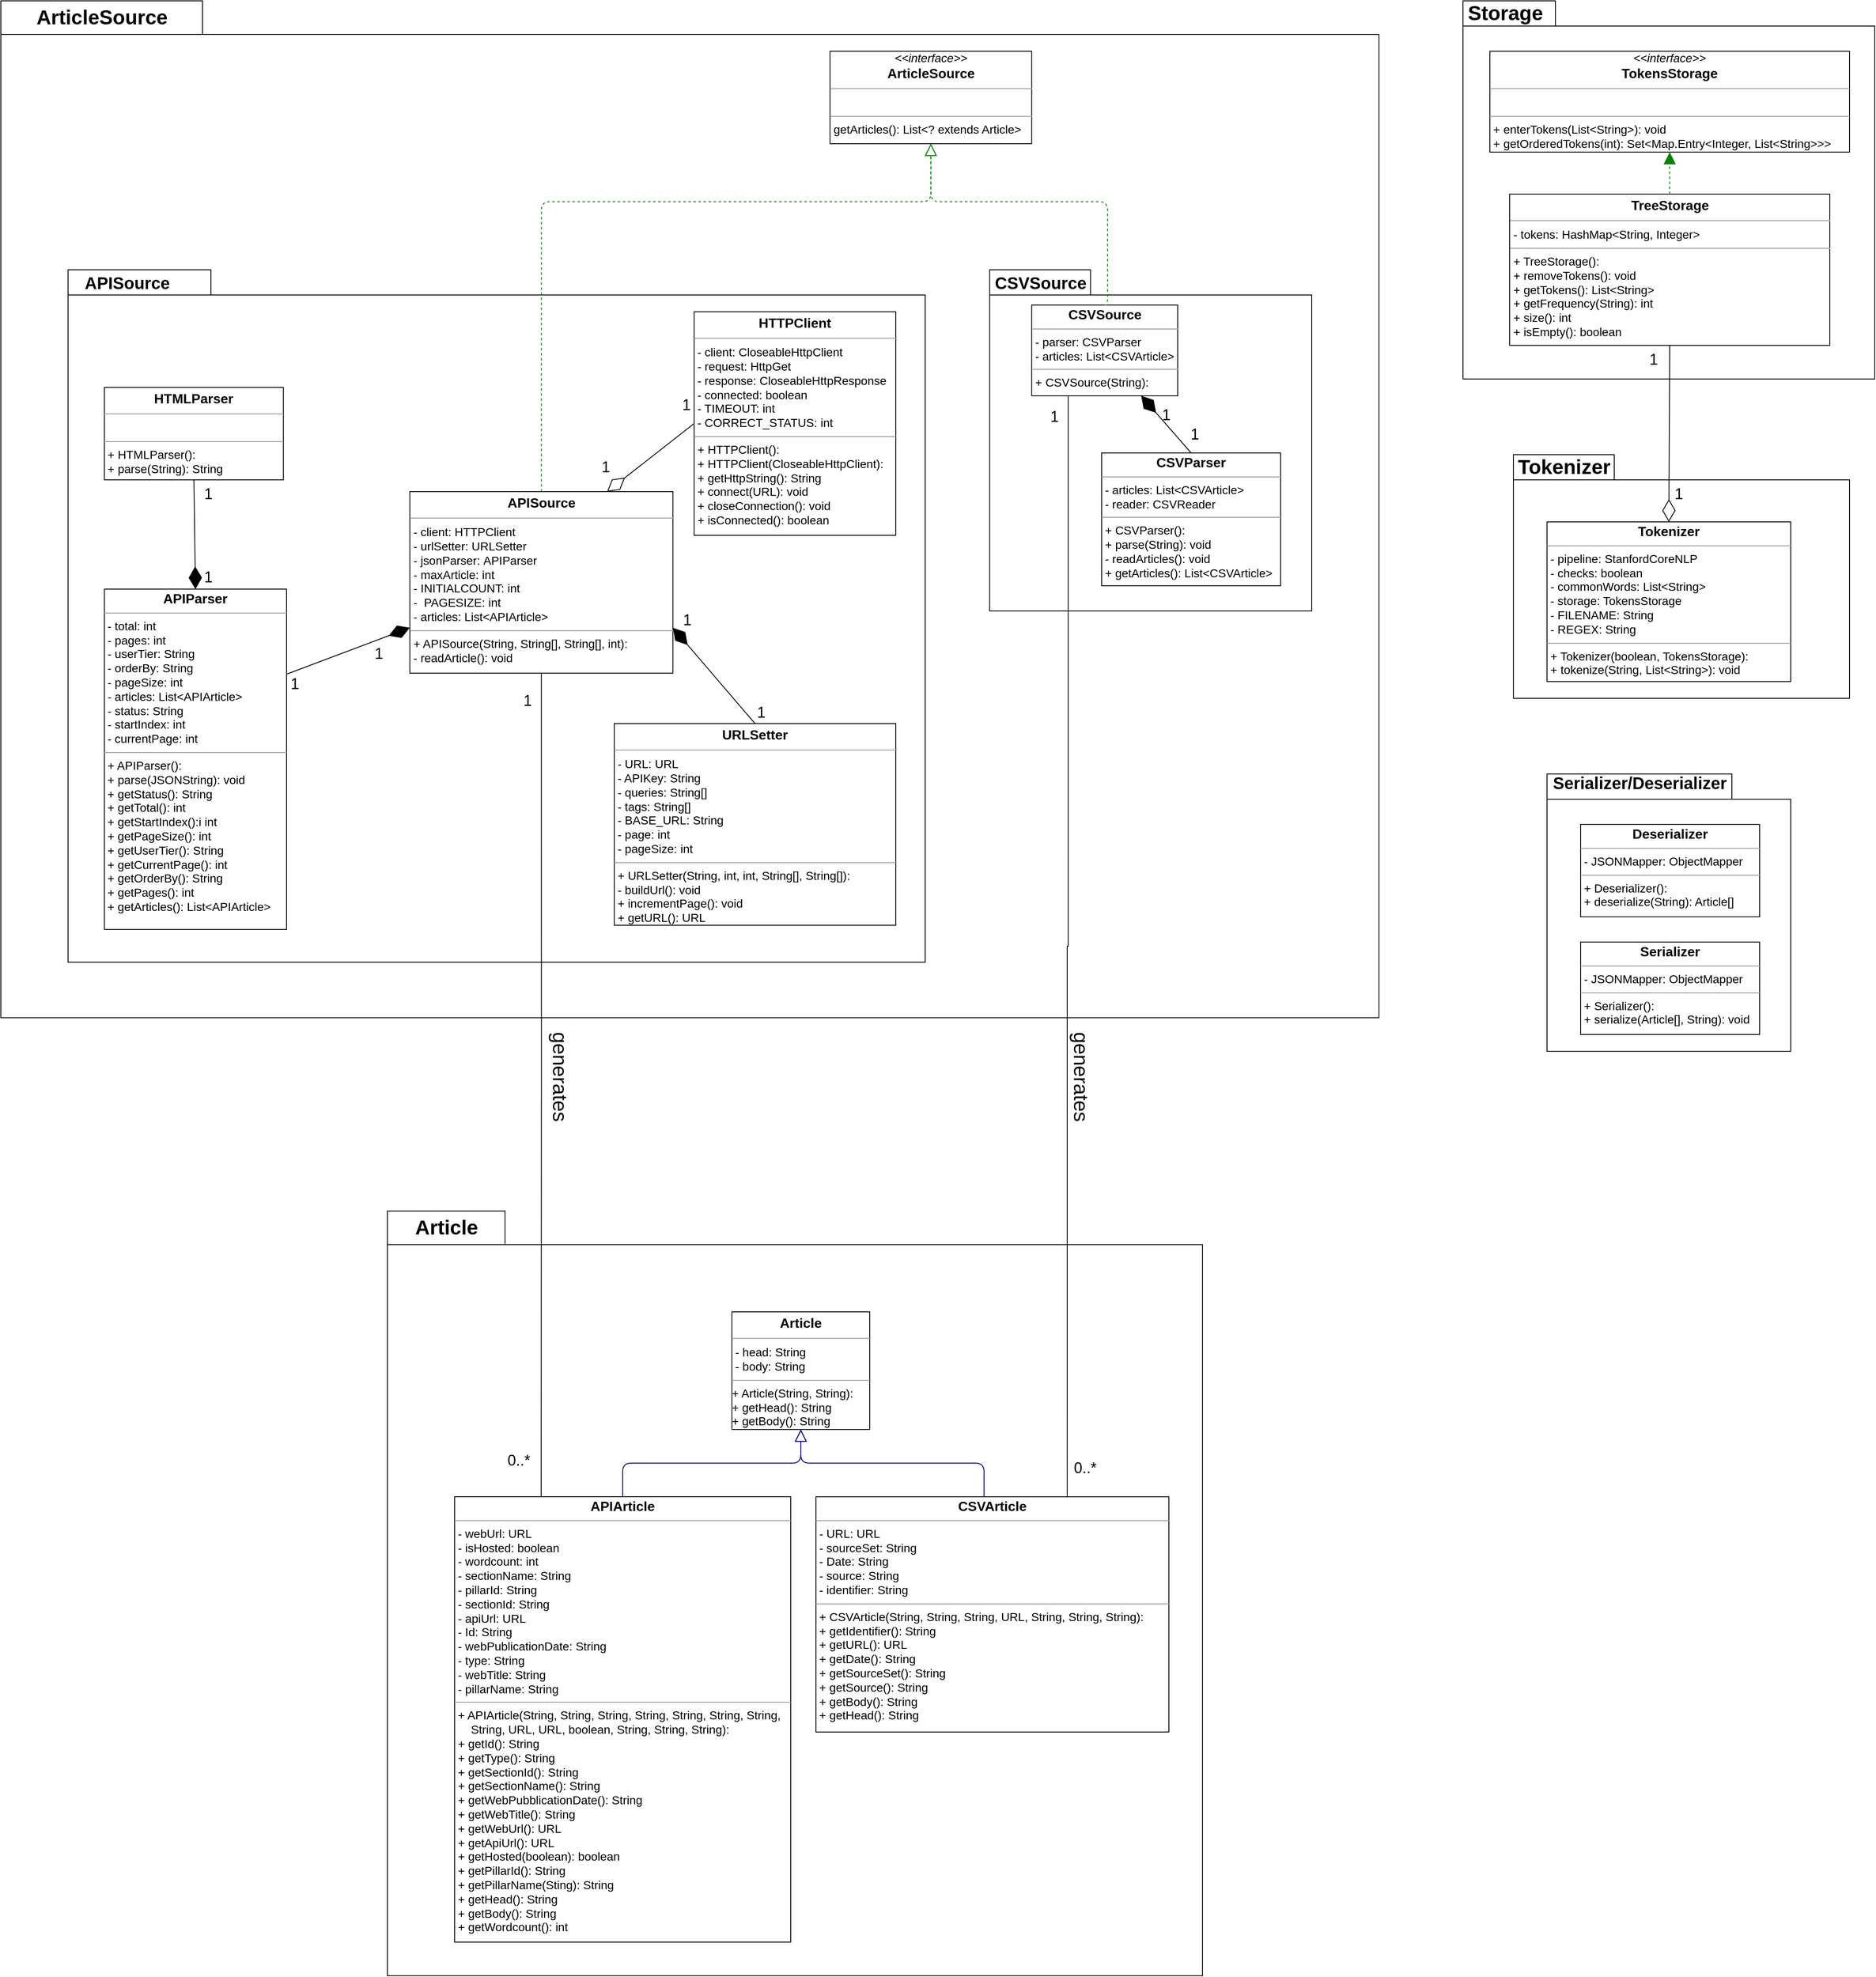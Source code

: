 <mxfile version="21.2.8" type="device">
  <diagram id="auQ4tK3FNU_SihqYigeP" name="Page-1">
    <mxGraphModel dx="3015" dy="1726" grid="1" gridSize="10" guides="1" tooltips="1" connect="1" arrows="1" fold="1" page="0" pageScale="1" pageWidth="827" pageHeight="1169" background="none" math="0" shadow="0">
      <root>
        <mxCell id="0" />
        <mxCell id="1" parent="0" />
        <mxCell id="o7I11ooh4matLgYH27c4-95" value="" style="group" parent="1" vertex="1" connectable="0">
          <mxGeometry x="830" y="840" width="290" height="330" as="geometry" />
        </mxCell>
        <mxCell id="o7I11ooh4matLgYH27c4-1" value="" style="shape=folder;fontStyle=1;spacingTop=10;tabWidth=220;tabHeight=30;tabPosition=left;html=1;whiteSpace=wrap;" parent="o7I11ooh4matLgYH27c4-95" vertex="1">
          <mxGeometry width="290" height="330" as="geometry" />
        </mxCell>
        <mxCell id="o7I11ooh4matLgYH27c4-2" value="&lt;p style=&quot;margin: 4px 0px 0px; text-align: center; line-height: 120%;&quot;&gt;&lt;b&gt;&lt;font style=&quot;font-size: 16px;&quot;&gt;Deserializer&lt;/font&gt;&lt;/b&gt;&lt;/p&gt;&lt;hr style=&quot;line-height: 120%;&quot; size=&quot;1&quot;&gt;&lt;p style=&quot;margin: 0px 0px 0px 4px; line-height: 120%;&quot;&gt;&lt;/p&gt;&lt;p style=&quot;margin: 0px 0px 0px 4px; line-height: 120%;&quot;&gt;- JSONMapper: ObjectMapper&lt;/p&gt;&lt;hr style=&quot;line-height: 120%;&quot; size=&quot;1&quot;&gt;&lt;p style=&quot;margin: 0px 0px 0px 4px; line-height: 120%;&quot;&gt;+ Deserializer():&lt;br style=&quot;border-color: var(--border-color);&quot;&gt;&lt;/p&gt;&lt;p style=&quot;margin: 0px 0px 0px 4px; line-height: 120%;&quot;&gt;+&amp;nbsp;deserialize(String): Article[]&lt;/p&gt;" style="verticalAlign=top;align=left;overflow=fill;fontSize=14;fontFamily=Helvetica;html=1;rounded=0;shadow=0;comic=0;labelBackgroundColor=none;strokeWidth=1;" parent="o7I11ooh4matLgYH27c4-95" vertex="1">
          <mxGeometry x="40" y="60" width="213" height="110" as="geometry" />
        </mxCell>
        <mxCell id="o7I11ooh4matLgYH27c4-3" value="&lt;p style=&quot;margin: 4px 0px 0px; text-align: center; line-height: 120%;&quot;&gt;&lt;b&gt;&lt;font style=&quot;font-size: 16px;&quot;&gt;Serializer&lt;/font&gt;&lt;/b&gt;&lt;/p&gt;&lt;hr style=&quot;line-height: 120%;&quot; size=&quot;1&quot;&gt;&lt;p style=&quot;margin: 0px 0px 0px 4px; line-height: 120%;&quot;&gt;&lt;/p&gt;&lt;p style=&quot;margin: 0px 0px 0px 4px; line-height: 120%;&quot;&gt;- JSONMapper: ObjectMapper&lt;/p&gt;&lt;hr style=&quot;line-height: 120%;&quot; size=&quot;1&quot;&gt;&lt;p style=&quot;margin: 0px 0px 0px 4px; line-height: 120%;&quot;&gt;+ Serializer():&lt;br style=&quot;border-color: var(--border-color);&quot;&gt;&lt;/p&gt;&lt;p style=&quot;margin: 0px 0px 0px 4px; line-height: 120%;&quot;&gt;+ serialize(Article[], String): void&lt;/p&gt;" style="verticalAlign=top;align=left;overflow=fill;fontSize=14;fontFamily=Helvetica;html=1;rounded=0;shadow=0;comic=0;labelBackgroundColor=none;strokeWidth=1;" parent="o7I11ooh4matLgYH27c4-95" vertex="1">
          <mxGeometry x="40" y="200" width="213" height="110" as="geometry" />
        </mxCell>
        <mxCell id="o7I11ooh4matLgYH27c4-4" value="&lt;font style=&quot;font-size: 20px;&quot;&gt;Serializer/Deserializer&lt;/font&gt;" style="text;strokeColor=none;fillColor=none;html=1;fontSize=24;fontStyle=1;verticalAlign=middle;align=center;" parent="o7I11ooh4matLgYH27c4-95" vertex="1">
          <mxGeometry x="30" width="160" height="20" as="geometry" />
        </mxCell>
        <mxCell id="o7I11ooh4matLgYH27c4-130" value="&lt;span style=&quot;font-weight: normal;&quot;&gt;generates&lt;/span&gt;" style="text;strokeColor=none;fillColor=none;html=1;fontSize=24;fontStyle=1;verticalAlign=middle;align=center;rotation=90;" parent="1" vertex="1">
          <mxGeometry x="-380" y="1180" width="70" height="40" as="geometry" />
        </mxCell>
        <mxCell id="o7I11ooh4matLgYH27c4-135" value="&lt;span style=&quot;font-weight: normal;&quot;&gt;generates&lt;/span&gt;" style="text;strokeColor=none;fillColor=none;html=1;fontSize=24;fontStyle=1;verticalAlign=middle;align=center;rotation=90;" parent="1" vertex="1">
          <mxGeometry x="240" y="1180" width="70" height="40" as="geometry" />
        </mxCell>
        <mxCell id="o7I11ooh4matLgYH27c4-13" value="" style="shape=folder;fontStyle=1;spacingTop=10;tabWidth=120;tabHeight=30;tabPosition=left;html=1;whiteSpace=wrap;container=0;" parent="1" vertex="1">
          <mxGeometry x="790" y="460" width="400" height="290" as="geometry" />
        </mxCell>
        <mxCell id="o7I11ooh4matLgYH27c4-98" value="&lt;p style=&quot;margin: 4px 0px 0px; text-align: center; line-height: 120%;&quot;&gt;&lt;b&gt;&lt;font style=&quot;font-size: 16px;&quot;&gt;Tokenizer&lt;/font&gt;&lt;/b&gt;&lt;/p&gt;&lt;hr style=&quot;line-height: 120%;&quot; size=&quot;1&quot;&gt;&lt;p style=&quot;margin: 0px 0px 0px 4px; line-height: 120%;&quot;&gt;&lt;/p&gt;&lt;p style=&quot;margin: 0px 0px 0px 4px; line-height: 120%;&quot;&gt;&lt;span style=&quot;background-color: initial;&quot;&gt;- pipeline: StanfordCoreNLP&lt;/span&gt;&lt;br&gt;&lt;/p&gt;&lt;p style=&quot;margin: 0px 0px 0px 4px; line-height: 120%;&quot;&gt;- checks: boolean&lt;/p&gt;&lt;p style=&quot;margin: 0px 0px 0px 4px; line-height: 120%;&quot;&gt;- commonWords: List&amp;lt;String&amp;gt;&lt;/p&gt;&lt;p style=&quot;margin: 0px 0px 0px 4px; line-height: 120%;&quot;&gt;- storage: TokensStorage&lt;/p&gt;&lt;p style=&quot;margin: 0px 0px 0px 4px; line-height: 120%;&quot;&gt;- FILENAME: String&lt;/p&gt;&lt;p style=&quot;margin: 0px 0px 0px 4px; line-height: 120%;&quot;&gt;- REGEX: String&lt;/p&gt;&lt;hr style=&quot;line-height: 120%;&quot; size=&quot;1&quot;&gt;&lt;p style=&quot;margin: 0px 0px 0px 4px; line-height: 120%;&quot;&gt;+ Tokenizer(boolean, TokensStorage):&lt;/p&gt;&lt;p style=&quot;margin: 0px 0px 0px 4px; line-height: 120%;&quot;&gt;+ tokenize(String, List&amp;lt;String&amp;gt;): void&lt;/p&gt;" style="verticalAlign=top;align=left;overflow=fill;fontSize=14;fontFamily=Helvetica;html=1;rounded=0;shadow=0;comic=0;labelBackgroundColor=none;strokeWidth=1;container=0;" parent="1" vertex="1">
          <mxGeometry x="830" y="540" width="290" height="190" as="geometry" />
        </mxCell>
        <mxCell id="o7I11ooh4matLgYH27c4-100" value="&lt;font style=&quot;font-size: 24px;&quot;&gt;Tokenizer&lt;/font&gt;" style="text;strokeColor=none;fillColor=none;html=1;fontSize=24;fontStyle=1;verticalAlign=middle;align=center;container=0;" parent="1" vertex="1">
          <mxGeometry x="800" y="450" width="100" height="50" as="geometry" />
        </mxCell>
        <mxCell id="o7I11ooh4matLgYH27c4-101" value="" style="shape=folder;fontStyle=1;spacingTop=10;tabWidth=110;tabHeight=30;tabPosition=left;html=1;whiteSpace=wrap;container=0;" parent="1" vertex="1">
          <mxGeometry x="730" y="-80" width="490" height="450" as="geometry" />
        </mxCell>
        <mxCell id="o7I11ooh4matLgYH27c4-102" value="&lt;p style=&quot;margin: 4px 0px 0px; text-align: center; line-height: 120%; font-size: 16px;&quot;&gt;&lt;b style=&quot;&quot;&gt;&lt;font style=&quot;font-size: 16px;&quot;&gt;TreeStorage&lt;/font&gt;&lt;/b&gt;&lt;/p&gt;&lt;hr style=&quot;line-height: 120%; font-size: 16px;&quot; size=&quot;1&quot;&gt;&lt;p style=&quot;margin: 0px 0px 0px 4px; line-height: 120%;&quot;&gt;- tokens:&amp;nbsp;HashMap&amp;lt;String, Integer&amp;gt;&lt;/p&gt;&lt;hr style=&quot;line-height: 120%;&quot; size=&quot;1&quot;&gt;&lt;p style=&quot;margin: 0px 0px 0px 4px; line-height: 120%;&quot;&gt;+ TreeStorage():&lt;/p&gt;&lt;p style=&quot;margin: 0px 0px 0px 4px; line-height: 120%;&quot;&gt;+ removeTokens(): void&lt;br&gt;+ getTokens(): List&amp;lt;String&amp;gt;&lt;br&gt;+ getFrequency(String): int&lt;br&gt;&lt;/p&gt;&lt;p style=&quot;margin: 0px 0px 0px 4px; line-height: 120%;&quot;&gt;+ size(): int&lt;/p&gt;&lt;p style=&quot;margin: 0px 0px 0px 4px; line-height: 120%;&quot;&gt;+ isEmpty(): boolean&lt;/p&gt;" style="verticalAlign=top;align=left;overflow=fill;fontSize=14;fontFamily=Helvetica;html=1;rounded=0;shadow=0;comic=0;labelBackgroundColor=none;strokeWidth=1;container=0;" parent="1" vertex="1">
          <mxGeometry x="785.5" y="150" width="381" height="180" as="geometry" />
        </mxCell>
        <mxCell id="o7I11ooh4matLgYH27c4-103" value="" style="html=1;rounded=1;edgeStyle=orthogonalEdgeStyle;dashed=1;startArrow=none;endArrow=block;endSize=12;strokeColor=#008200;exitX=0.500;exitY=0.000;exitDx=0;exitDy=0;entryX=0.5;entryY=1;entryDx=0;entryDy=0;" parent="1" source="o7I11ooh4matLgYH27c4-102" target="o7I11ooh4matLgYH27c4-104" edge="1">
          <mxGeometry width="50" height="50" relative="1" as="geometry">
            <Array as="points" />
            <mxPoint x="1001" y="130" as="targetPoint" />
          </mxGeometry>
        </mxCell>
        <mxCell id="o7I11ooh4matLgYH27c4-104" value="&lt;div style=&quot;text-align: center; line-height: 120%;&quot;&gt;&lt;i style=&quot;background-color: initial; border-color: var(--border-color);&quot;&gt;&amp;lt;&amp;lt;interface&amp;gt;&amp;gt;&lt;/i&gt;&lt;br&gt;&lt;/div&gt;&lt;b style=&quot;border-color: var(--border-color); font-size: 16px;&quot;&gt;&lt;div style=&quot;text-align: center; line-height: 120%;&quot;&gt;&lt;b style=&quot;background-color: initial; border-color: var(--border-color);&quot;&gt;&lt;b style=&quot;border-color: var(--border-color);&quot;&gt;&lt;font style=&quot;font-size: 16px;&quot;&gt;TokensStorage&lt;/font&gt;&lt;/b&gt;&lt;/b&gt;&lt;/div&gt;&lt;/b&gt;&lt;hr style=&quot;line-height: 120%; font-size: 16px;&quot; size=&quot;1&quot;&gt;&lt;p style=&quot;margin: 0px 0px 0px 4px; line-height: 120%;&quot;&gt;&lt;/p&gt;&lt;p style=&quot;margin: 0px 0px 0px 4px; line-height: 120%;&quot;&gt;&amp;nbsp;&lt;/p&gt;&lt;hr style=&quot;line-height: 120%;&quot; size=&quot;1&quot;&gt;&lt;p style=&quot;margin: 0px 0px 0px 4px; line-height: 120%;&quot;&gt;+ enterTokens(List&amp;lt;String&amp;gt;): void&lt;br style=&quot;border-color: var(--border-color);&quot;&gt;+ getOrderedTokens(int): Set&amp;lt;Map.Entry&amp;lt;Integer, List&amp;lt;String&amp;gt;&amp;gt;&amp;gt;&lt;br&gt;&lt;/p&gt;" style="verticalAlign=top;align=left;overflow=fill;fontSize=14;fontFamily=Helvetica;html=1;rounded=0;shadow=0;comic=0;labelBackgroundColor=none;strokeWidth=1;container=0;" parent="1" vertex="1">
          <mxGeometry x="762" y="-20" width="428" height="120" as="geometry" />
        </mxCell>
        <mxCell id="o7I11ooh4matLgYH27c4-105" value="&lt;font style=&quot;font-size: 24px;&quot;&gt;Storage&lt;/font&gt;" style="text;strokeColor=none;fillColor=none;html=1;fontSize=24;fontStyle=1;verticalAlign=middle;align=center;container=0;" parent="1" vertex="1">
          <mxGeometry x="730" y="-80" width="100" height="30" as="geometry" />
        </mxCell>
        <mxCell id="jg3caL4LqUSSH-scn2YQ-4" value="" style="endArrow=diamondThin;endFill=0;endSize=24;html=1;rounded=0;exitX=0.5;exitY=1;exitDx=0;exitDy=0;entryX=0.5;entryY=0;entryDx=0;entryDy=0;" parent="1" source="o7I11ooh4matLgYH27c4-102" target="o7I11ooh4matLgYH27c4-98" edge="1">
          <mxGeometry width="160" relative="1" as="geometry">
            <mxPoint x="710" y="540" as="sourcePoint" />
            <mxPoint x="955" y="530" as="targetPoint" />
          </mxGeometry>
        </mxCell>
        <mxCell id="-yUXrJWbzMwKg_9LQQd3-13" value="&lt;span style=&quot;color: rgb(0, 0, 0); font-family: Helvetica; font-size: 18px; font-style: normal; font-variant-ligatures: normal; font-variant-caps: normal; font-weight: 400; letter-spacing: normal; orphans: 2; text-align: left; text-indent: 0px; text-transform: none; widows: 2; word-spacing: 0px; -webkit-text-stroke-width: 0px; background-color: rgb(255, 255, 255); text-decoration-thickness: initial; text-decoration-style: initial; text-decoration-color: initial; float: none; display: inline !important;&quot;&gt;1&lt;/span&gt;" style="text;whiteSpace=wrap;html=1;" parent="1" vertex="1">
          <mxGeometry x="980" y="490" width="20" height="30" as="geometry" />
        </mxCell>
        <mxCell id="-yUXrJWbzMwKg_9LQQd3-14" value="&lt;span style=&quot;color: rgb(0, 0, 0); font-family: Helvetica; font-size: 18px; font-style: normal; font-variant-ligatures: normal; font-variant-caps: normal; font-weight: 400; letter-spacing: normal; orphans: 2; text-align: left; text-indent: 0px; text-transform: none; widows: 2; word-spacing: 0px; -webkit-text-stroke-width: 0px; background-color: rgb(255, 255, 255); text-decoration-thickness: initial; text-decoration-style: initial; text-decoration-color: initial; float: none; display: inline !important;&quot;&gt;1&lt;/span&gt;" style="text;whiteSpace=wrap;html=1;" parent="1" vertex="1">
          <mxGeometry x="950" y="330" width="20" height="30" as="geometry" />
        </mxCell>
        <mxCell id="mAL0lLLCEUub4huDnKcQ-2" value="" style="group" parent="1" vertex="1" connectable="0">
          <mxGeometry x="-550" y="1360" width="970" height="910" as="geometry" />
        </mxCell>
        <mxCell id="o7I11ooh4matLgYH27c4-107" value="" style="shape=folder;fontStyle=1;spacingTop=10;tabWidth=140;tabHeight=40;tabPosition=left;html=1;whiteSpace=wrap;" parent="mAL0lLLCEUub4huDnKcQ-2" vertex="1">
          <mxGeometry width="970" height="910" as="geometry" />
        </mxCell>
        <mxCell id="o7I11ooh4matLgYH27c4-108" value="&lt;p style=&quot;margin: 4px 0px 0px; text-align: center; line-height: 120%;&quot;&gt;&lt;b&gt;&lt;font style=&quot;font-size: 16px;&quot;&gt;APIArticle&lt;/font&gt;&lt;/b&gt;&lt;/p&gt;&lt;hr style=&quot;line-height: 120%;&quot; size=&quot;1&quot;&gt;&lt;p style=&quot;margin: 0px 0px 0px 4px; line-height: 120%;&quot;&gt;- webUrl: URL&lt;br&gt;- isHosted: boolean&lt;br&gt;- wordcount: int&lt;br&gt;- sectionName: String&lt;br&gt;- pillarId: String&lt;br&gt;- sectionId: String&lt;br&gt;- apiUrl: URL&lt;br&gt;- Id: String&lt;br&gt;- webPublicationDate: String&lt;br&gt;- type: String&lt;br&gt;- webTitle: String&lt;br&gt;- pillarName: String&lt;/p&gt;&lt;hr style=&quot;line-height: 120%;&quot; size=&quot;1&quot;&gt;&lt;p style=&quot;border-color: var(--border-color); margin: 0px 0px 0px 4px; line-height: 120%;&quot;&gt;+ APIArticle(String, String, String, String, String, String,&amp;nbsp;String,&lt;/p&gt;&lt;p style=&quot;border-color: var(--border-color); margin: 0px 0px 0px 4px; line-height: 120%;&quot;&gt;&lt;span style=&quot;border-color: var(--border-color); background-color: initial;&quot;&gt;&lt;span style=&quot;border-color: var(--border-color);&quot;&gt; &lt;/span&gt;&lt;span style=&quot;border-color: var(--border-color);&quot;&gt; &lt;/span&gt;&amp;nbsp; &amp;nbsp; String, URL, URL, boolean, String, String, String):&lt;/span&gt;&lt;/p&gt;&lt;p style=&quot;border-color: var(--border-color); margin: 0px 0px 0px 4px; line-height: 120%;&quot;&gt;&lt;span style=&quot;background-color: initial;&quot;&gt;+ getId(): String&lt;/span&gt;&lt;br&gt;&lt;/p&gt;&lt;p style=&quot;border-color: var(--border-color); margin: 0px 0px 0px 4px; line-height: 120%;&quot;&gt;&lt;span style=&quot;border-color: var(--border-color); background-color: initial;&quot;&gt;+ getType(): String&lt;/span&gt;&lt;/p&gt;&lt;p style=&quot;border-color: var(--border-color); margin: 0px 0px 0px 4px; line-height: 120%;&quot;&gt;&lt;span style=&quot;border-color: var(--border-color); background-color: initial;&quot;&gt;+ getSectionId(): String&lt;/span&gt;&lt;/p&gt;&lt;p style=&quot;border-color: var(--border-color); margin: 0px 0px 0px 4px; line-height: 120%;&quot;&gt;&lt;span style=&quot;border-color: var(--border-color); background-color: initial;&quot;&gt;+ getSectionName(): String&lt;/span&gt;&lt;/p&gt;&lt;p style=&quot;border-color: var(--border-color); margin: 0px 0px 0px 4px; line-height: 120%;&quot;&gt;&lt;span style=&quot;border-color: var(--border-color); background-color: initial;&quot;&gt;+ getWebPubblicationDate(): String&lt;/span&gt;&lt;/p&gt;&lt;p style=&quot;border-color: var(--border-color); margin: 0px 0px 0px 4px; line-height: 120%;&quot;&gt;&lt;span style=&quot;border-color: var(--border-color); background-color: initial;&quot;&gt;+ getWebTitle(): String&lt;/span&gt;&lt;/p&gt;&lt;p style=&quot;border-color: var(--border-color); margin: 0px 0px 0px 4px; line-height: 120%;&quot;&gt;&lt;span style=&quot;border-color: var(--border-color); background-color: initial;&quot;&gt;+ getWebUrl(): URL&lt;/span&gt;&lt;/p&gt;&lt;p style=&quot;border-color: var(--border-color); margin: 0px 0px 0px 4px; line-height: 120%;&quot;&gt;&lt;span style=&quot;border-color: var(--border-color); background-color: initial;&quot;&gt;+ getApiUrl(): URL&lt;/span&gt;&lt;/p&gt;&lt;p style=&quot;border-color: var(--border-color); margin: 0px 0px 0px 4px; line-height: 120%;&quot;&gt;&lt;span style=&quot;border-color: var(--border-color); background-color: initial;&quot;&gt;+ getHosted(boolean): boolean&lt;/span&gt;&lt;/p&gt;&lt;p style=&quot;border-color: var(--border-color); margin: 0px 0px 0px 4px; line-height: 120%;&quot;&gt;&lt;span style=&quot;border-color: var(--border-color); background-color: initial;&quot;&gt;+ getPillarId(): String&lt;/span&gt;&lt;/p&gt;&lt;p style=&quot;border-color: var(--border-color); margin: 0px 0px 0px 4px; line-height: 120%;&quot;&gt;&lt;span style=&quot;border-color: var(--border-color); background-color: initial;&quot;&gt;+ getPillarName(Sting): String&lt;/span&gt;&lt;/p&gt;&lt;p style=&quot;border-color: var(--border-color); margin: 0px 0px 0px 4px; line-height: 120%;&quot;&gt;&lt;span style=&quot;border-color: var(--border-color); background-color: initial;&quot;&gt;+ getHead(): String&lt;/span&gt;&lt;/p&gt;&lt;p style=&quot;border-color: var(--border-color); margin: 0px 0px 0px 4px; line-height: 120%;&quot;&gt;&lt;span style=&quot;border-color: var(--border-color); background-color: initial;&quot;&gt;+ getBody(): String&lt;/span&gt;&lt;/p&gt;&lt;p style=&quot;border-color: var(--border-color); margin: 0px 0px 0px 4px; line-height: 120%;&quot;&gt;&lt;span style=&quot;border-color: var(--border-color); background-color: initial;&quot;&gt;&lt;/span&gt;&lt;/p&gt;&lt;p style=&quot;border-color: var(--border-color); margin: 0px 0px 0px 4px; line-height: 120%;&quot;&gt;&lt;span style=&quot;border-color: var(--border-color); background-color: initial;&quot;&gt;+ getWordcount(): int&lt;/span&gt;&lt;/p&gt;&lt;p style=&quot;border-color: var(--border-color); margin: 0px 0px 0px 4px; line-height: 120%;&quot;&gt;&lt;span style=&quot;border-color: var(--border-color); background-color: initial;&quot;&gt;&lt;br&gt;&lt;/span&gt;&lt;/p&gt;" style="verticalAlign=top;align=left;overflow=fill;fontSize=14;fontFamily=Helvetica;html=1;rounded=0;shadow=0;comic=0;labelBackgroundColor=none;strokeWidth=1;" parent="mAL0lLLCEUub4huDnKcQ-2" vertex="1">
          <mxGeometry x="80" y="340" width="400" height="530" as="geometry" />
        </mxCell>
        <mxCell id="o7I11ooh4matLgYH27c4-109" value="&lt;p style=&quot;margin: 4px 0px 0px; text-align: center; line-height: 120%; font-size: 16px;&quot;&gt;&lt;b style=&quot;&quot;&gt;&lt;font style=&quot;font-size: 16px;&quot;&gt;Article&lt;/font&gt;&lt;/b&gt;&lt;/p&gt;&lt;hr style=&quot;line-height: 120%; font-size: 16px;&quot; size=&quot;1&quot;&gt;&lt;p style=&quot;margin: 0px 0px 0px 4px; line-height: 120%;&quot;&gt;- head: String&lt;br&gt;- body: String&lt;/p&gt;&lt;hr style=&quot;line-height: 120%;&quot; size=&quot;1&quot;&gt;&lt;p style=&quot;margin: 0px 0px 0px 4px; line-height: 120%;&quot;&gt;&lt;/p&gt;+ Article(String, String):&lt;br&gt;+ getHead(): String&lt;br&gt;+ getBody(): String" style="verticalAlign=top;align=left;overflow=fill;fontSize=14;fontFamily=Helvetica;html=1;rounded=0;shadow=0;comic=0;labelBackgroundColor=none;strokeWidth=1;" parent="mAL0lLLCEUub4huDnKcQ-2" vertex="1">
          <mxGeometry x="410" y="120" width="164" height="140" as="geometry" />
        </mxCell>
        <mxCell id="o7I11ooh4matLgYH27c4-110" value="&lt;p style=&quot;margin: 4px 0px 0px; text-align: center; line-height: 120%;&quot;&gt;&lt;b&gt;&lt;font style=&quot;font-size: 16px;&quot;&gt;CSVArticle&lt;/font&gt;&lt;/b&gt;&lt;/p&gt;&lt;hr style=&quot;line-height: 120%;&quot; size=&quot;1&quot;&gt;&lt;p style=&quot;margin: 0px 0px 0px 4px; line-height: 120%;&quot;&gt;&lt;/p&gt;&lt;p style=&quot;margin: 0px 0px 0px 4px; line-height: 120%;&quot;&gt;- URL: URL&lt;br&gt;- sourceSet: String&lt;br&gt;- Date: String&lt;br&gt;- source: String&lt;br&gt;- identifier: String&lt;/p&gt;&lt;hr style=&quot;line-height: 120%;&quot; size=&quot;1&quot;&gt;&lt;p style=&quot;margin: 0px 0px 0px 4px; line-height: 120%;&quot;&gt;&lt;/p&gt;&amp;nbsp;+ CSVArticle(String, String, String, URL, String, String, String):&lt;br&gt;&amp;nbsp;+ getIdentifier(): String&lt;br style=&quot;border-color: var(--border-color);&quot;&gt;&amp;nbsp;+ getURL(): URL&lt;br style=&quot;border-color: var(--border-color);&quot;&gt;&amp;nbsp;+ getDate(): String&lt;br style=&quot;border-color: var(--border-color);&quot;&gt;&amp;nbsp;+ getSourceSet(): String&lt;br style=&quot;border-color: var(--border-color);&quot;&gt;&amp;nbsp;+ getSource(): String&lt;br style=&quot;border-color: var(--border-color);&quot;&gt;&amp;nbsp;+ getBody(): String&lt;br style=&quot;border-color: var(--border-color);&quot;&gt;&amp;nbsp;+ getHead(): String" style="verticalAlign=top;align=left;overflow=fill;fontSize=14;fontFamily=Helvetica;html=1;rounded=0;shadow=0;comic=0;labelBackgroundColor=none;strokeWidth=1;" parent="mAL0lLLCEUub4huDnKcQ-2" vertex="1">
          <mxGeometry x="510" y="340.07" width="420" height="279.93" as="geometry" />
        </mxCell>
        <mxCell id="o7I11ooh4matLgYH27c4-111" value="" style="html=1;rounded=1;edgeStyle=orthogonalEdgeStyle;dashed=0;startArrow=none;endArrow=block;endSize=12;strokeColor=#000082;entryX=0.5;entryY=1;entryDx=0;entryDy=0;endFill=0;" parent="mAL0lLLCEUub4huDnKcQ-2" target="o7I11ooh4matLgYH27c4-109" edge="1">
          <mxGeometry width="50" height="50" relative="1" as="geometry">
            <Array as="points">
              <mxPoint x="280" y="300" />
              <mxPoint x="492" y="300" />
            </Array>
            <mxPoint x="520" y="310" as="targetPoint" />
            <mxPoint x="280" y="340" as="sourcePoint" />
          </mxGeometry>
        </mxCell>
        <mxCell id="o7I11ooh4matLgYH27c4-112" value="" style="html=1;rounded=1;edgeStyle=orthogonalEdgeStyle;dashed=0;startArrow=none;endArrow=block;endSize=12;strokeColor=#000082;endFill=0;" parent="mAL0lLLCEUub4huDnKcQ-2" source="o7I11ooh4matLgYH27c4-110" edge="1">
          <mxGeometry width="50" height="50" relative="1" as="geometry">
            <Array as="points">
              <mxPoint x="710" y="300" />
              <mxPoint x="492" y="300" />
            </Array>
            <mxPoint x="492" y="260" as="targetPoint" />
          </mxGeometry>
        </mxCell>
        <mxCell id="o7I11ooh4matLgYH27c4-113" value="" style="resizable=0;html=1;whiteSpace=wrap;align=right;verticalAlign=bottom;" parent="mAL0lLLCEUub4huDnKcQ-2" connectable="0" vertex="1">
          <mxGeometry x="279.955" y="340.072" as="geometry" />
        </mxCell>
        <mxCell id="o7I11ooh4matLgYH27c4-115" value="Article" style="text;strokeColor=none;fillColor=none;html=1;fontSize=24;fontStyle=1;verticalAlign=middle;align=center;" parent="mAL0lLLCEUub4huDnKcQ-2" vertex="1">
          <mxGeometry x="20" width="100" height="40" as="geometry" />
        </mxCell>
        <mxCell id="o7I11ooh4matLgYH27c4-72" value="" style="shape=folder;fontStyle=1;spacingTop=10;tabWidth=240;tabHeight=40;tabPosition=left;html=1;whiteSpace=wrap;movable=1;resizable=1;rotatable=1;deletable=1;editable=1;locked=0;connectable=1;" parent="1" vertex="1">
          <mxGeometry x="-1010" y="-80" width="1640" height="1210" as="geometry" />
        </mxCell>
        <mxCell id="o7I11ooh4matLgYH27c4-73" value="" style="shape=folder;fontStyle=1;spacingTop=10;tabWidth=170;tabHeight=30;tabPosition=left;html=1;whiteSpace=wrap;movable=1;resizable=1;rotatable=1;deletable=1;editable=1;locked=0;connectable=1;container=0;" parent="1" vertex="1">
          <mxGeometry x="-930" y="240" width="1020" height="824" as="geometry">
            <mxRectangle x="86.75" y="324" width="50" height="40" as="alternateBounds" />
          </mxGeometry>
        </mxCell>
        <mxCell id="o7I11ooh4matLgYH27c4-75" value="&lt;p style=&quot;margin: 4px 0px 0px; text-align: center; line-height: 120%; font-size: 16px;&quot;&gt;&lt;b style=&quot;&quot;&gt;&lt;font style=&quot;font-size: 16px;&quot;&gt;APISource&lt;/font&gt;&lt;/b&gt;&lt;/p&gt;&lt;hr style=&quot;line-height: 120%; font-size: 16px;&quot; size=&quot;1&quot;&gt;&lt;p style=&quot;margin: 0px 0px 0px 4px; line-height: 120%;&quot;&gt;&lt;/p&gt;&lt;p style=&quot;margin: 0px 0px 0px 4px; line-height: 120%;&quot;&gt;- client: HTTPClient&lt;/p&gt;&lt;p style=&quot;margin: 0px 0px 0px 4px; line-height: 120%;&quot;&gt;-&amp;nbsp;urlSetter:&amp;nbsp;URLSetter&lt;/p&gt;&lt;p style=&quot;margin: 0px 0px 0px 4px; line-height: 120%;&quot;&gt;-&amp;nbsp;jsonParser:&amp;nbsp;APIParser&lt;/p&gt;&lt;p style=&quot;margin: 0px 0px 0px 4px; line-height: 120%;&quot;&gt;-&amp;nbsp;maxArticle: int&lt;/p&gt;&lt;p style=&quot;margin: 0px 0px 0px 4px; line-height: 120%;&quot;&gt;-&amp;nbsp;INITIALCOUNT: int&lt;/p&gt;&lt;p style=&quot;margin: 0px 0px 0px 4px; line-height: 120%;&quot;&gt;-&amp;nbsp; PAGESIZE: int&lt;/p&gt;&lt;p style=&quot;margin: 0px 0px 0px 4px; line-height: 120%;&quot;&gt;- articles: List&amp;lt;APIArticle&amp;gt;&lt;/p&gt;&lt;hr style=&quot;line-height: 120%;&quot; size=&quot;1&quot;&gt;&lt;p style=&quot;margin: 0px 0px 0px 4px; line-height: 120%;&quot;&gt;&lt;span style=&quot;background-color: initial;&quot;&gt;+ APISource(String, String[], String[], int):&lt;/span&gt;&lt;/p&gt;&lt;div style=&quot;line-height: 120%;&quot;&gt;&amp;nbsp;- readArticle(): void&lt;/div&gt;" style="verticalAlign=top;align=left;overflow=fill;fontSize=14;fontFamily=Helvetica;html=1;rounded=0;shadow=0;comic=0;labelBackgroundColor=none;strokeWidth=1;movable=1;resizable=1;rotatable=1;deletable=1;editable=1;locked=0;connectable=1;" parent="1" vertex="1">
          <mxGeometry x="-523.25" y="504" width="313" height="216" as="geometry" />
        </mxCell>
        <mxCell id="o7I11ooh4matLgYH27c4-79" value="" style="endArrow=diamondThin;endFill=1;endSize=24;html=1;rounded=0;exitX=1;exitY=0.25;exitDx=0;exitDy=0;entryX=0;entryY=0.75;entryDx=0;entryDy=0;movable=1;resizable=1;rotatable=1;deletable=1;editable=1;locked=0;connectable=1;" parent="1" source="o7I11ooh4matLgYH27c4-74" target="o7I11ooh4matLgYH27c4-75" edge="1">
          <mxGeometry width="160" relative="1" as="geometry">
            <mxPoint x="-333.25" y="704" as="sourcePoint" />
            <mxPoint x="-173.25" y="704" as="targetPoint" />
          </mxGeometry>
        </mxCell>
        <mxCell id="o7I11ooh4matLgYH27c4-80" value="" style="endArrow=diamondThin;endFill=1;endSize=24;html=1;rounded=0;exitX=0.5;exitY=0;exitDx=0;exitDy=0;entryX=1;entryY=0.75;entryDx=0;entryDy=0;movable=1;resizable=1;rotatable=1;deletable=1;editable=1;locked=0;connectable=1;" parent="1" source="o7I11ooh4matLgYH27c4-77" target="o7I11ooh4matLgYH27c4-75" edge="1">
          <mxGeometry width="160" relative="1" as="geometry">
            <mxPoint x="-943.25" y="764" as="sourcePoint" />
            <mxPoint x="-243.25" y="594" as="targetPoint" />
          </mxGeometry>
        </mxCell>
        <mxCell id="o7I11ooh4matLgYH27c4-82" value="" style="endArrow=diamondThin;endFill=0;endSize=24;html=1;rounded=0;exitX=0;exitY=0.5;exitDx=0;exitDy=0;entryX=0.75;entryY=0;entryDx=0;entryDy=0;movable=1;resizable=1;rotatable=1;deletable=1;editable=1;locked=0;connectable=1;" parent="1" source="o7I11ooh4matLgYH27c4-76" target="o7I11ooh4matLgYH27c4-75" edge="1">
          <mxGeometry width="160" relative="1" as="geometry">
            <mxPoint x="-433.25" y="704" as="sourcePoint" />
            <mxPoint x="-273.25" y="704" as="targetPoint" />
          </mxGeometry>
        </mxCell>
        <mxCell id="o7I11ooh4matLgYH27c4-84" value="" style="shape=folder;fontStyle=1;spacingTop=10;tabWidth=120;tabHeight=30;tabPosition=left;html=1;whiteSpace=wrap;movable=1;resizable=1;rotatable=1;deletable=1;editable=1;locked=0;connectable=1;container=0;" parent="1" vertex="1">
          <mxGeometry x="166.75" y="240" width="383.25" height="406" as="geometry" />
        </mxCell>
        <mxCell id="o7I11ooh4matLgYH27c4-85" value="&lt;p style=&quot;margin: 4px 0px 0px; text-align: center; line-height: 120%;&quot;&gt;&lt;b&gt;&lt;font style=&quot;font-size: 16px;&quot;&gt;CSVParser&lt;/font&gt;&lt;/b&gt;&lt;/p&gt;&lt;hr style=&quot;line-height: 120%;&quot; size=&quot;1&quot;&gt;&lt;p style=&quot;margin: 0px 0px 0px 4px; line-height: 120%;&quot;&gt;&lt;/p&gt;&lt;p style=&quot;margin: 0px 0px 0px 4px; line-height: 120%;&quot;&gt;- articles: List&amp;lt;CSVArticle&amp;gt;&lt;/p&gt;&lt;p style=&quot;margin: 0px 0px 0px 4px; line-height: 120%;&quot;&gt;- reader: CSVReader&lt;/p&gt;&lt;hr style=&quot;line-height: 120%;&quot; size=&quot;1&quot;&gt;&lt;p style=&quot;margin: 0px 0px 0px 4px; line-height: 120%;&quot;&gt;+ CSVParser():&lt;/p&gt;&lt;p style=&quot;margin: 0px 0px 0px 4px; line-height: 120%;&quot;&gt;+ parse(String): void&lt;/p&gt;&lt;p style=&quot;margin: 0px 0px 0px 4px; line-height: 120%;&quot;&gt;- readArticles(): void&lt;/p&gt;&lt;p style=&quot;margin: 0px 0px 0px 4px; line-height: 120%;&quot;&gt;+ getArticles(): List&amp;lt;CSVArticle&amp;gt;&lt;/p&gt;&lt;p style=&quot;margin: 0px 0px 0px 4px; line-height: 120%;&quot;&gt;&lt;br&gt;&lt;/p&gt;" style="verticalAlign=top;align=left;overflow=fill;fontSize=14;fontFamily=Helvetica;html=1;rounded=0;shadow=0;comic=0;labelBackgroundColor=none;strokeWidth=1;movable=1;resizable=1;rotatable=1;deletable=1;editable=1;locked=0;connectable=1;" parent="1" vertex="1">
          <mxGeometry x="300" y="458" width="213" height="158" as="geometry" />
        </mxCell>
        <mxCell id="o7I11ooh4matLgYH27c4-86" value="&lt;p style=&quot;margin: 4px 0px 0px; text-align: center; line-height: 120%;&quot;&gt;&lt;b&gt;&lt;font style=&quot;font-size: 16px;&quot;&gt;CSVSource&lt;/font&gt;&lt;/b&gt;&lt;/p&gt;&lt;hr style=&quot;line-height: 120%;&quot; size=&quot;1&quot;&gt;&lt;p style=&quot;margin: 0px 0px 0px 4px; line-height: 120%;&quot;&gt;&lt;/p&gt;&lt;p style=&quot;margin: 0px 0px 0px 4px; line-height: 120%;&quot;&gt;- parser: CSVParser&lt;/p&gt;&lt;p style=&quot;margin: 0px 0px 0px 4px; line-height: 120%;&quot;&gt;- articles: List&amp;lt;CSVArticle&amp;gt;&lt;/p&gt;&lt;hr style=&quot;line-height: 120%;&quot; size=&quot;1&quot;&gt;&lt;p style=&quot;margin: 0px 0px 0px 4px; line-height: 120%;&quot;&gt;+ CSVSource(String):&lt;/p&gt;" style="verticalAlign=top;align=left;overflow=fill;fontSize=14;fontFamily=Helvetica;html=1;rounded=0;shadow=0;comic=0;labelBackgroundColor=none;strokeWidth=1;movable=1;resizable=1;rotatable=1;deletable=1;editable=1;locked=0;connectable=1;" parent="1" vertex="1">
          <mxGeometry x="216.75" y="282" width="173.75" height="108" as="geometry" />
        </mxCell>
        <mxCell id="o7I11ooh4matLgYH27c4-88" value="&lt;font style=&quot;font-size: 20px;&quot;&gt;CSVSource&lt;/font&gt;" style="text;strokeColor=none;fillColor=none;html=1;fontSize=24;fontStyle=1;verticalAlign=middle;align=center;movable=1;resizable=1;rotatable=1;deletable=1;editable=1;locked=0;connectable=1;" parent="1" vertex="1">
          <mxGeometry x="176.75" y="240" width="100" height="30" as="geometry" />
        </mxCell>
        <mxCell id="o7I11ooh4matLgYH27c4-89" value="" style="html=1;rounded=1;edgeStyle=orthogonalEdgeStyle;dashed=1;startArrow=none;endArrow=block;endSize=12;strokeColor=#008200;exitX=0.5;exitY=0;exitDx=0;exitDy=0;entryX=0.5;entryY=1;entryDx=0;entryDy=0;movable=1;resizable=1;rotatable=1;deletable=1;editable=1;locked=0;connectable=1;endFill=0;" parent="1" source="o7I11ooh4matLgYH27c4-75" target="o7I11ooh4matLgYH27c4-90" edge="1">
          <mxGeometry width="50" height="50" relative="1" as="geometry">
            <Array as="points">
              <mxPoint x="-367" y="159" />
              <mxPoint x="97" y="159" />
            </Array>
            <mxPoint x="96.64" y="124" as="targetPoint" />
            <mxPoint x="-149.36" y="174" as="sourcePoint" />
          </mxGeometry>
        </mxCell>
        <mxCell id="o7I11ooh4matLgYH27c4-90" value="&lt;div style=&quot;text-align: center; line-height: 120%;&quot;&gt;&lt;i style=&quot;background-color: initial; border-color: var(--border-color);&quot;&gt;&amp;lt;&amp;lt;interface&amp;gt;&amp;gt;&lt;/i&gt;&lt;br&gt;&lt;/div&gt;&lt;b style=&quot;border-color: var(--border-color); font-size: 16px;&quot;&gt;&lt;div style=&quot;text-align: center; line-height: 120%;&quot;&gt;&lt;b style=&quot;background-color: initial; border-color: var(--border-color);&quot;&gt;&lt;font style=&quot;font-size: 16px;&quot;&gt;ArticleSource&lt;/font&gt;&lt;/b&gt;&lt;/div&gt;&lt;/b&gt;&lt;hr style=&quot;line-height: 120%; font-size: 16px;&quot; size=&quot;1&quot;&gt;&lt;p style=&quot;margin: 0px 0px 0px 4px; line-height: 120%;&quot;&gt;&lt;/p&gt;&lt;p style=&quot;margin: 0px 0px 0px 4px; line-height: 120%;&quot;&gt;&amp;nbsp;&lt;/p&gt;&lt;hr style=&quot;line-height: 120%;&quot; size=&quot;1&quot;&gt;&lt;p style=&quot;margin: 0px 0px 0px 4px; line-height: 120%;&quot;&gt;getArticles(): List&amp;lt;? extends Article&amp;gt;&lt;/p&gt;" style="verticalAlign=top;align=left;overflow=fill;fontSize=14;fontFamily=Helvetica;html=1;rounded=0;shadow=0;comic=0;labelBackgroundColor=none;strokeWidth=1;movable=1;resizable=1;rotatable=1;deletable=1;editable=1;locked=0;connectable=1;" parent="1" vertex="1">
          <mxGeometry x="-23.25" y="-20" width="240.0" height="110" as="geometry" />
        </mxCell>
        <mxCell id="o7I11ooh4matLgYH27c4-91" value="" style="html=1;rounded=1;edgeStyle=orthogonalEdgeStyle;dashed=1;startArrow=none;endArrow=block;endSize=12;strokeColor=#008200;entryX=0.5;entryY=1;entryDx=0;entryDy=0;exitX=0.5;exitY=0;exitDx=0;exitDy=0;movable=1;resizable=1;rotatable=1;deletable=1;editable=1;locked=0;connectable=1;endFill=0;" parent="1" source="o7I11ooh4matLgYH27c4-86" target="o7I11ooh4matLgYH27c4-90" edge="1">
          <mxGeometry width="50" height="50" relative="1" as="geometry">
            <Array as="points">
              <mxPoint x="307" y="159" />
              <mxPoint x="97" y="159" />
            </Array>
            <mxPoint x="800.75" y="44" as="targetPoint" />
            <mxPoint x="337.75" y="234" as="sourcePoint" />
          </mxGeometry>
        </mxCell>
        <mxCell id="o7I11ooh4matLgYH27c4-92" value="ArticleSource" style="text;strokeColor=none;fillColor=none;html=1;fontSize=24;fontStyle=1;verticalAlign=middle;align=center;movable=1;resizable=1;rotatable=1;deletable=1;editable=1;locked=0;connectable=1;" parent="1" vertex="1">
          <mxGeometry x="-940" y="-80" width="100" height="40" as="geometry" />
        </mxCell>
        <mxCell id="-yUXrJWbzMwKg_9LQQd3-9" value="&lt;font style=&quot;font-size: 18px;&quot;&gt;1&lt;/font&gt;" style="edgeLabel;resizable=0;html=1;align=left;verticalAlign=bottom;" parent="1" connectable="0" vertex="1">
          <mxGeometry x="-310" y="940" as="geometry">
            <mxPoint x="714" y="-491" as="offset" />
          </mxGeometry>
        </mxCell>
        <mxCell id="-yUXrJWbzMwKg_9LQQd3-10" value="&lt;font style=&quot;font-size: 18px;&quot;&gt;1&lt;/font&gt;" style="edgeLabel;resizable=0;html=1;align=left;verticalAlign=bottom;" parent="1" connectable="0" vertex="1">
          <mxGeometry x="370" y="426" as="geometry" />
        </mxCell>
        <mxCell id="-yUXrJWbzMwKg_9LQQd3-11" value="" style="endArrow=diamondThin;endFill=1;endSize=24;html=1;rounded=0;entryX=0.75;entryY=1;entryDx=0;entryDy=0;exitX=0.5;exitY=0;exitDx=0;exitDy=0;" parent="1" source="o7I11ooh4matLgYH27c4-85" target="o7I11ooh4matLgYH27c4-86" edge="1">
          <mxGeometry width="160" relative="1" as="geometry">
            <mxPoint x="270" y="466" as="sourcePoint" />
            <mxPoint x="430" y="466" as="targetPoint" />
          </mxGeometry>
        </mxCell>
        <mxCell id="-yUXrJWbzMwKg_9LQQd3-1" value="&lt;font style=&quot;font-size: 18px;&quot;&gt;1&lt;/font&gt;" style="edgeLabel;resizable=0;html=1;align=left;verticalAlign=bottom;" parent="1" connectable="0" vertex="1">
          <mxGeometry x="-200" y="670" as="geometry" />
        </mxCell>
        <mxCell id="-yUXrJWbzMwKg_9LQQd3-2" value="&lt;font style=&quot;font-size: 18px;&quot;&gt;1&lt;/font&gt;" style="edgeLabel;resizable=0;html=1;align=left;verticalAlign=bottom;" parent="1" connectable="0" vertex="1">
          <mxGeometry x="-112.5" y="780" as="geometry" />
        </mxCell>
        <mxCell id="o7I11ooh4matLgYH27c4-74" value="&lt;p style=&quot;margin: 4px 0px 0px; text-align: center; line-height: 120%;&quot;&gt;&lt;b&gt;&lt;font style=&quot;font-size: 16px;&quot;&gt;APIParser&lt;/font&gt;&lt;/b&gt;&lt;/p&gt;&lt;hr style=&quot;line-height: 120%;&quot; size=&quot;1&quot;&gt;&lt;p style=&quot;margin: 0px 0px 0px 4px; line-height: 120%;&quot;&gt;&lt;/p&gt;&lt;p style=&quot;margin: 0px 0px 0px 4px; line-height: 120%;&quot;&gt;- total: int&lt;br&gt;- pages: int&lt;br&gt;- userTier: String&lt;br&gt;- orderBy: String&lt;br&gt;- pageSize: int&lt;br&gt;- articles: List&amp;lt;APIArticle&amp;gt;&lt;br&gt;- status: String&lt;br&gt;- startIndex: int&lt;br&gt;- currentPage: int&lt;/p&gt;&lt;hr style=&quot;line-height: 120%;&quot; size=&quot;1&quot;&gt;&lt;p style=&quot;margin: 0px 0px 0px 4px; line-height: 120%;&quot;&gt;+ APIParser():&lt;br&gt;&lt;/p&gt;&lt;div style=&quot;line-height: 120%;&quot;&gt;&amp;nbsp;+ parse(JSONString): void&lt;/div&gt;&lt;div style=&quot;line-height: 120%;&quot;&gt;&amp;nbsp;+&amp;nbsp;getStatus&lt;span style=&quot;background-color: initial;&quot;&gt;(): String&lt;/span&gt;&lt;/div&gt;&lt;div style=&quot;line-height: 120%;&quot;&gt;&amp;nbsp;+&amp;nbsp;getTotal&lt;span style=&quot;background-color: initial;&quot;&gt;(): int&lt;/span&gt;&lt;br&gt;&lt;/div&gt;&lt;div style=&quot;line-height: 120%;&quot;&gt;&amp;nbsp;+&amp;nbsp;getStartIndex&lt;span style=&quot;background-color: initial;&quot;&gt;():i int&lt;/span&gt;&lt;br&gt;&lt;/div&gt;&lt;div style=&quot;line-height: 120%;&quot;&gt;&lt;div style=&quot;border-color: var(--border-color); line-height: 120%;&quot;&gt;&amp;nbsp;+&amp;nbsp;getPageSize&lt;span style=&quot;background-color: initial;&quot;&gt;()&lt;/span&gt;: int&lt;br&gt;&lt;/div&gt;&lt;div style=&quot;border-color: var(--border-color); line-height: 120%;&quot;&gt;&lt;div style=&quot;border-color: var(--border-color); line-height: 120%;&quot;&gt;&amp;nbsp;+&amp;nbsp;getUserTier&lt;span style=&quot;background-color: initial;&quot;&gt;(): String&lt;/span&gt;&lt;br&gt;&lt;/div&gt;&lt;div style=&quot;border-color: var(--border-color); line-height: 120%;&quot;&gt;&lt;div style=&quot;border-color: var(--border-color); line-height: 120%;&quot;&gt;&amp;nbsp;+&amp;nbsp;getCurrentPage&lt;span style=&quot;background-color: initial;&quot;&gt;()&lt;/span&gt;: int&lt;br&gt;&lt;/div&gt;&lt;div style=&quot;border-color: var(--border-color); line-height: 120%;&quot;&gt;&lt;div style=&quot;border-color: var(--border-color); line-height: 120%;&quot;&gt;&amp;nbsp;+&amp;nbsp;getOrderBy&lt;span style=&quot;background-color: initial;&quot;&gt;(): String&lt;/span&gt;&lt;br&gt;&lt;/div&gt;&lt;div style=&quot;border-color: var(--border-color); line-height: 120%;&quot;&gt;&lt;div style=&quot;border-color: var(--border-color); line-height: 120%;&quot;&gt;&amp;nbsp;+&amp;nbsp;getPages&lt;span style=&quot;background-color: initial;&quot;&gt;(): int&lt;/span&gt;&lt;br&gt;&lt;/div&gt;&lt;div style=&quot;border-color: var(--border-color); line-height: 120%;&quot;&gt;&lt;div style=&quot;border-color: var(--border-color); line-height: 120%;&quot;&gt;&amp;nbsp;+&amp;nbsp;getArticles&lt;span style=&quot;background-color: initial;&quot;&gt;():&amp;nbsp;&lt;/span&gt;List&amp;lt;APIArticle&amp;gt;&lt;br&gt;&lt;/div&gt;&lt;div style=&quot;border-color: var(--border-color); line-height: 120%;&quot;&gt;&lt;br style=&quot;border-color: var(--border-color);&quot;&gt;&lt;/div&gt;&lt;/div&gt;&lt;/div&gt;&lt;/div&gt;&lt;div style=&quot;border-color: var(--border-color); line-height: 120%;&quot;&gt;&lt;br style=&quot;border-color: var(--border-color);&quot;&gt;&lt;/div&gt;&lt;/div&gt;&lt;/div&gt;&lt;/div&gt;&lt;div style=&quot;line-height: 120%;&quot;&gt;&lt;br&gt;&lt;/div&gt;" style="verticalAlign=top;align=left;overflow=fill;fontSize=14;fontFamily=Helvetica;html=1;rounded=0;shadow=0;comic=0;labelBackgroundColor=none;strokeWidth=1;movable=1;resizable=1;rotatable=1;deletable=1;editable=1;locked=0;connectable=1;" parent="1" vertex="1">
          <mxGeometry x="-886.75" y="620" width="216.75" height="405" as="geometry" />
        </mxCell>
        <mxCell id="-yUXrJWbzMwKg_9LQQd3-3" value="&lt;font style=&quot;font-size: 18px;&quot;&gt;1&lt;/font&gt;" style="edgeLabel;resizable=0;html=1;align=left;verticalAlign=bottom;" parent="1" connectable="0" vertex="1">
          <mxGeometry x="-566.75" y="710" as="geometry" />
        </mxCell>
        <mxCell id="-yUXrJWbzMwKg_9LQQd3-4" value="&lt;font style=&quot;font-size: 18px;&quot;&gt;1&lt;/font&gt;" style="edgeLabel;resizable=0;html=1;align=left;verticalAlign=bottom;" parent="1" connectable="0" vertex="1">
          <mxGeometry x="-666.75" y="760" as="geometry">
            <mxPoint y="-14" as="offset" />
          </mxGeometry>
        </mxCell>
        <mxCell id="-yUXrJWbzMwKg_9LQQd3-5" value="&lt;font style=&quot;font-size: 18px;&quot;&gt;1&lt;/font&gt;" style="edgeLabel;resizable=0;html=1;align=left;verticalAlign=bottom;" parent="1" connectable="0" vertex="1">
          <mxGeometry x="-770" y="619" as="geometry" />
        </mxCell>
        <mxCell id="-yUXrJWbzMwKg_9LQQd3-6" value="&lt;font style=&quot;font-size: 18px;&quot;&gt;1&lt;/font&gt;" style="edgeLabel;resizable=0;html=1;align=left;verticalAlign=bottom;" parent="1" connectable="0" vertex="1">
          <mxGeometry x="-770" y="520" as="geometry" />
        </mxCell>
        <mxCell id="-yUXrJWbzMwKg_9LQQd3-7" value="&lt;font style=&quot;font-size: 18px;&quot;&gt;1&lt;/font&gt;" style="edgeLabel;resizable=0;html=1;align=left;verticalAlign=bottom;" parent="1" connectable="0" vertex="1">
          <mxGeometry x="-185" y="390" as="geometry">
            <mxPoint x="-16" y="24" as="offset" />
          </mxGeometry>
        </mxCell>
        <mxCell id="o7I11ooh4matLgYH27c4-83" value="&lt;font style=&quot;font-size: 20px;&quot;&gt;APISource&lt;/font&gt;" style="text;strokeColor=none;fillColor=none;html=1;fontSize=24;fontStyle=1;verticalAlign=middle;align=center;movable=1;resizable=1;rotatable=1;deletable=1;editable=1;locked=0;connectable=1;" parent="1" vertex="1">
          <mxGeometry x="-910" y="240" width="100" height="30" as="geometry" />
        </mxCell>
        <mxCell id="o7I11ooh4matLgYH27c4-78" value="&lt;p style=&quot;margin: 4px 0px 0px; text-align: center; line-height: 120%; font-size: 16px;&quot;&gt;&lt;b style=&quot;&quot;&gt;&lt;font style=&quot;font-size: 16px;&quot;&gt;HTMLParser&lt;/font&gt;&lt;/b&gt;&lt;/p&gt;&lt;hr style=&quot;line-height: 120%; font-size: 16px;&quot; size=&quot;1&quot;&gt;&lt;p style=&quot;margin: 0px 0px 0px 4px; line-height: 120%;&quot;&gt;&lt;/p&gt;&lt;p style=&quot;margin: 0px 0px 0px 4px; line-height: 120%;&quot;&gt;&amp;nbsp;&lt;/p&gt;&lt;hr style=&quot;line-height: 120%;&quot; size=&quot;1&quot;&gt;&lt;p style=&quot;margin: 0px 0px 0px 4px; line-height: 120%;&quot;&gt;+ HTMLParser():&lt;br style=&quot;border-color: var(--border-color);&quot;&gt;&lt;/p&gt;&lt;p style=&quot;margin: 0px 0px 0px 4px; line-height: 120%;&quot;&gt;+ parse(String): String&lt;br&gt;&lt;/p&gt;" style="verticalAlign=top;align=left;overflow=fill;fontSize=14;fontFamily=Helvetica;html=1;rounded=0;shadow=0;comic=0;labelBackgroundColor=none;strokeWidth=1;movable=1;resizable=1;rotatable=1;deletable=1;editable=1;locked=0;connectable=1;" parent="1" vertex="1">
          <mxGeometry x="-886.75" y="380" width="213" height="110" as="geometry" />
        </mxCell>
        <mxCell id="o7I11ooh4matLgYH27c4-81" value="" style="endArrow=diamondThin;endFill=1;endSize=24;html=1;rounded=0;exitX=0.5;exitY=1;exitDx=0;exitDy=0;movable=1;resizable=1;rotatable=1;deletable=1;editable=1;locked=0;connectable=1;entryX=0.5;entryY=0;entryDx=0;entryDy=0;" parent="1" source="o7I11ooh4matLgYH27c4-78" target="o7I11ooh4matLgYH27c4-74" edge="1">
          <mxGeometry width="160" relative="1" as="geometry">
            <mxPoint x="-603.25" y="764" as="sourcePoint" />
            <mxPoint x="-670" y="924" as="targetPoint" />
          </mxGeometry>
        </mxCell>
        <mxCell id="o7I11ooh4matLgYH27c4-77" value="&lt;p style=&quot;margin: 4px 0px 0px; text-align: center; line-height: 120%; font-size: 16px;&quot;&gt;&lt;b style=&quot;&quot;&gt;&lt;font style=&quot;font-size: 16px;&quot;&gt;URLSetter&lt;/font&gt;&lt;/b&gt;&lt;/p&gt;&lt;hr style=&quot;line-height: 120%; font-size: 16px;&quot; size=&quot;1&quot;&gt;&lt;p style=&quot;margin: 0px 0px 0px 4px; line-height: 120%;&quot;&gt;&lt;/p&gt;&lt;p style=&quot;margin: 0px 0px 0px 4px; line-height: 120%;&quot;&gt;- URL: URL&lt;/p&gt;&lt;p style=&quot;margin: 0px 0px 0px 4px; line-height: 120%;&quot;&gt;- APIKey: String&lt;/p&gt;&lt;p style=&quot;margin: 0px 0px 0px 4px; line-height: 120%;&quot;&gt;- queries: String[]&lt;/p&gt;&lt;p style=&quot;margin: 0px 0px 0px 4px; line-height: 120%;&quot;&gt;- tags: String[]&lt;/p&gt;&lt;p style=&quot;margin: 0px 0px 0px 4px; line-height: 120%;&quot;&gt;- BASE_URL: String&lt;/p&gt;&lt;p style=&quot;margin: 0px 0px 0px 4px; line-height: 120%;&quot;&gt;- page: int&lt;/p&gt;&lt;p style=&quot;margin: 0px 0px 0px 4px; line-height: 120%;&quot;&gt;- pageSize: int&lt;/p&gt;&lt;hr style=&quot;line-height: 120%;&quot; size=&quot;1&quot;&gt;&lt;p style=&quot;margin: 0px 0px 0px 4px; line-height: 120%;&quot;&gt;+ URLSetter(String, int, int, String[], String[]):&lt;/p&gt;&lt;p style=&quot;margin: 0px 0px 0px 4px; line-height: 120%;&quot;&gt;- buildUrl(): void&lt;br&gt;+ incrementPage(): void&lt;/p&gt;&lt;p style=&quot;margin: 0px 0px 0px 4px; line-height: 120%;&quot;&gt;+ getURL(): URL&lt;/p&gt;&lt;p style=&quot;margin: 0px 0px 0px 4px; line-height: 120%;&quot;&gt;&lt;br&gt;&lt;/p&gt;" style="verticalAlign=top;align=left;overflow=fill;fontSize=14;fontFamily=Helvetica;html=1;rounded=0;shadow=0;comic=0;labelBackgroundColor=none;strokeWidth=1;movable=1;resizable=1;rotatable=1;deletable=1;editable=1;locked=0;connectable=1;" parent="1" vertex="1">
          <mxGeometry x="-280" y="780" width="335.0" height="240" as="geometry" />
        </mxCell>
        <mxCell id="o7I11ooh4matLgYH27c4-76" value="&lt;p style=&quot;margin: 4px 0px 0px; text-align: center; line-height: 120%; font-size: 16px;&quot;&gt;&lt;b style=&quot;&quot;&gt;&lt;font style=&quot;font-size: 16px;&quot;&gt;HTTPClient&lt;/font&gt;&lt;/b&gt;&lt;/p&gt;&lt;hr style=&quot;line-height: 120%; font-size: 16px;&quot; size=&quot;1&quot;&gt;&lt;p style=&quot;margin: 0px 0px 0px 4px; line-height: 120%;&quot;&gt;&lt;/p&gt;&lt;p style=&quot;margin: 0px 0px 0px 4px; line-height: 120%;&quot;&gt;- client:&amp;nbsp;CloseableHttpClient&lt;/p&gt;&lt;p style=&quot;margin: 0px 0px 0px 4px; line-height: 120%;&quot;&gt;- request:&amp;nbsp;HttpGet&lt;/p&gt;&lt;p style=&quot;margin: 0px 0px 0px 4px; line-height: 120%;&quot;&gt;- response:&amp;nbsp;CloseableHttpResponse&lt;/p&gt;&lt;p style=&quot;margin: 0px 0px 0px 4px; line-height: 120%;&quot;&gt;- connected: boolean&lt;/p&gt;&lt;p style=&quot;margin: 0px 0px 0px 4px; line-height: 120%;&quot;&gt;- TIMEOUT: int&lt;/p&gt;&lt;p style=&quot;margin: 0px 0px 0px 4px; line-height: 120%;&quot;&gt;-&amp;nbsp;CORRECT_STATUS: int&lt;/p&gt;&lt;hr style=&quot;line-height: 120%;&quot; size=&quot;1&quot;&gt;&lt;p style=&quot;margin: 0px 0px 0px 4px; line-height: 120%;&quot;&gt;+ HTTPClient():&lt;/p&gt;&lt;p style=&quot;margin: 0px 0px 0px 4px; line-height: 120%;&quot;&gt;+ HTTPClient(CloseableHttpClient):&lt;/p&gt;&lt;p style=&quot;margin: 0px 0px 0px 4px; line-height: 120%;&quot;&gt;+&amp;nbsp;getHttpString(): String&lt;/p&gt;&lt;p style=&quot;margin: 0px 0px 0px 4px; line-height: 120%;&quot;&gt;+&amp;nbsp;connect(URL): void&lt;/p&gt;&lt;p style=&quot;margin: 0px 0px 0px 4px; line-height: 120%;&quot;&gt;+&amp;nbsp;closeConnection(): void&lt;/p&gt;&lt;p style=&quot;margin: 0px 0px 0px 4px; line-height: 120%;&quot;&gt;+ isConnected(): boolean&lt;/p&gt;" style="verticalAlign=top;align=left;overflow=fill;fontSize=14;fontFamily=Helvetica;html=1;rounded=0;shadow=0;comic=0;labelBackgroundColor=none;strokeWidth=1;movable=1;resizable=1;rotatable=1;deletable=1;editable=1;locked=0;connectable=1;" parent="1" vertex="1">
          <mxGeometry x="-185" y="290" width="240" height="266" as="geometry" />
        </mxCell>
        <mxCell id="S2v32bnbqm7-MNyn45lh-2" value="&lt;font style=&quot;font-size: 18px;&quot;&gt;1&lt;/font&gt;" style="text;html=1;strokeColor=none;fillColor=none;align=center;verticalAlign=middle;whiteSpace=wrap;rounded=0;" parent="1" vertex="1">
          <mxGeometry x="-300" y="460" width="20" height="30" as="geometry" />
        </mxCell>
        <mxCell id="o7I11ooh4matLgYH27c4-132" value="" style="endArrow=none;html=1;edgeStyle=orthogonalEdgeStyle;rounded=0;exitX=0.25;exitY=1;exitDx=0;exitDy=0;entryX=0.712;entryY=-0.002;entryDx=0;entryDy=0;entryPerimeter=0;" parent="1" source="o7I11ooh4matLgYH27c4-86" target="o7I11ooh4matLgYH27c4-110" edge="1">
          <mxGeometry relative="1" as="geometry">
            <mxPoint x="253" y="640" as="sourcePoint" />
            <mxPoint x="253" y="1626" as="targetPoint" />
          </mxGeometry>
        </mxCell>
        <mxCell id="o7I11ooh4matLgYH27c4-133" value="&lt;font style=&quot;font-size: 18px;&quot;&gt;1&lt;/font&gt;" style="edgeLabel;resizable=0;html=1;align=left;verticalAlign=bottom;" parent="o7I11ooh4matLgYH27c4-132" connectable="0" vertex="1">
          <mxGeometry x="-1" relative="1" as="geometry">
            <mxPoint x="-23" y="38" as="offset" />
          </mxGeometry>
        </mxCell>
        <mxCell id="o7I11ooh4matLgYH27c4-134" value="&lt;font style=&quot;font-size: 18px;&quot;&gt;0..*&lt;/font&gt;" style="edgeLabel;resizable=0;html=1;align=right;verticalAlign=bottom;" parent="o7I11ooh4matLgYH27c4-132" connectable="0" vertex="1">
          <mxGeometry x="1" relative="1" as="geometry">
            <mxPoint x="35" y="-20" as="offset" />
          </mxGeometry>
        </mxCell>
        <mxCell id="o7I11ooh4matLgYH27c4-127" value="" style="endArrow=none;html=1;edgeStyle=orthogonalEdgeStyle;rounded=0;exitX=0.5;exitY=1;exitDx=0;exitDy=0;" parent="1" source="o7I11ooh4matLgYH27c4-75" edge="1">
          <mxGeometry relative="1" as="geometry">
            <mxPoint x="-470" y="1220" as="sourcePoint" />
            <mxPoint x="-367" y="1700" as="targetPoint" />
          </mxGeometry>
        </mxCell>
        <mxCell id="o7I11ooh4matLgYH27c4-128" value="&lt;font style=&quot;font-size: 18px;&quot;&gt;1&lt;/font&gt;" style="edgeLabel;resizable=0;html=1;align=left;verticalAlign=bottom;" parent="o7I11ooh4matLgYH27c4-127" connectable="0" vertex="1">
          <mxGeometry x="-1" relative="1" as="geometry">
            <mxPoint x="-23" y="46" as="offset" />
          </mxGeometry>
        </mxCell>
        <mxCell id="o7I11ooh4matLgYH27c4-129" value="&lt;font style=&quot;font-size: 18px;&quot;&gt;0..*&lt;/font&gt;" style="edgeLabel;resizable=0;html=1;align=right;verticalAlign=bottom;" parent="o7I11ooh4matLgYH27c4-127" connectable="0" vertex="1">
          <mxGeometry x="1" relative="1" as="geometry">
            <mxPoint x="-13" y="-29" as="offset" />
          </mxGeometry>
        </mxCell>
      </root>
    </mxGraphModel>
  </diagram>
</mxfile>
